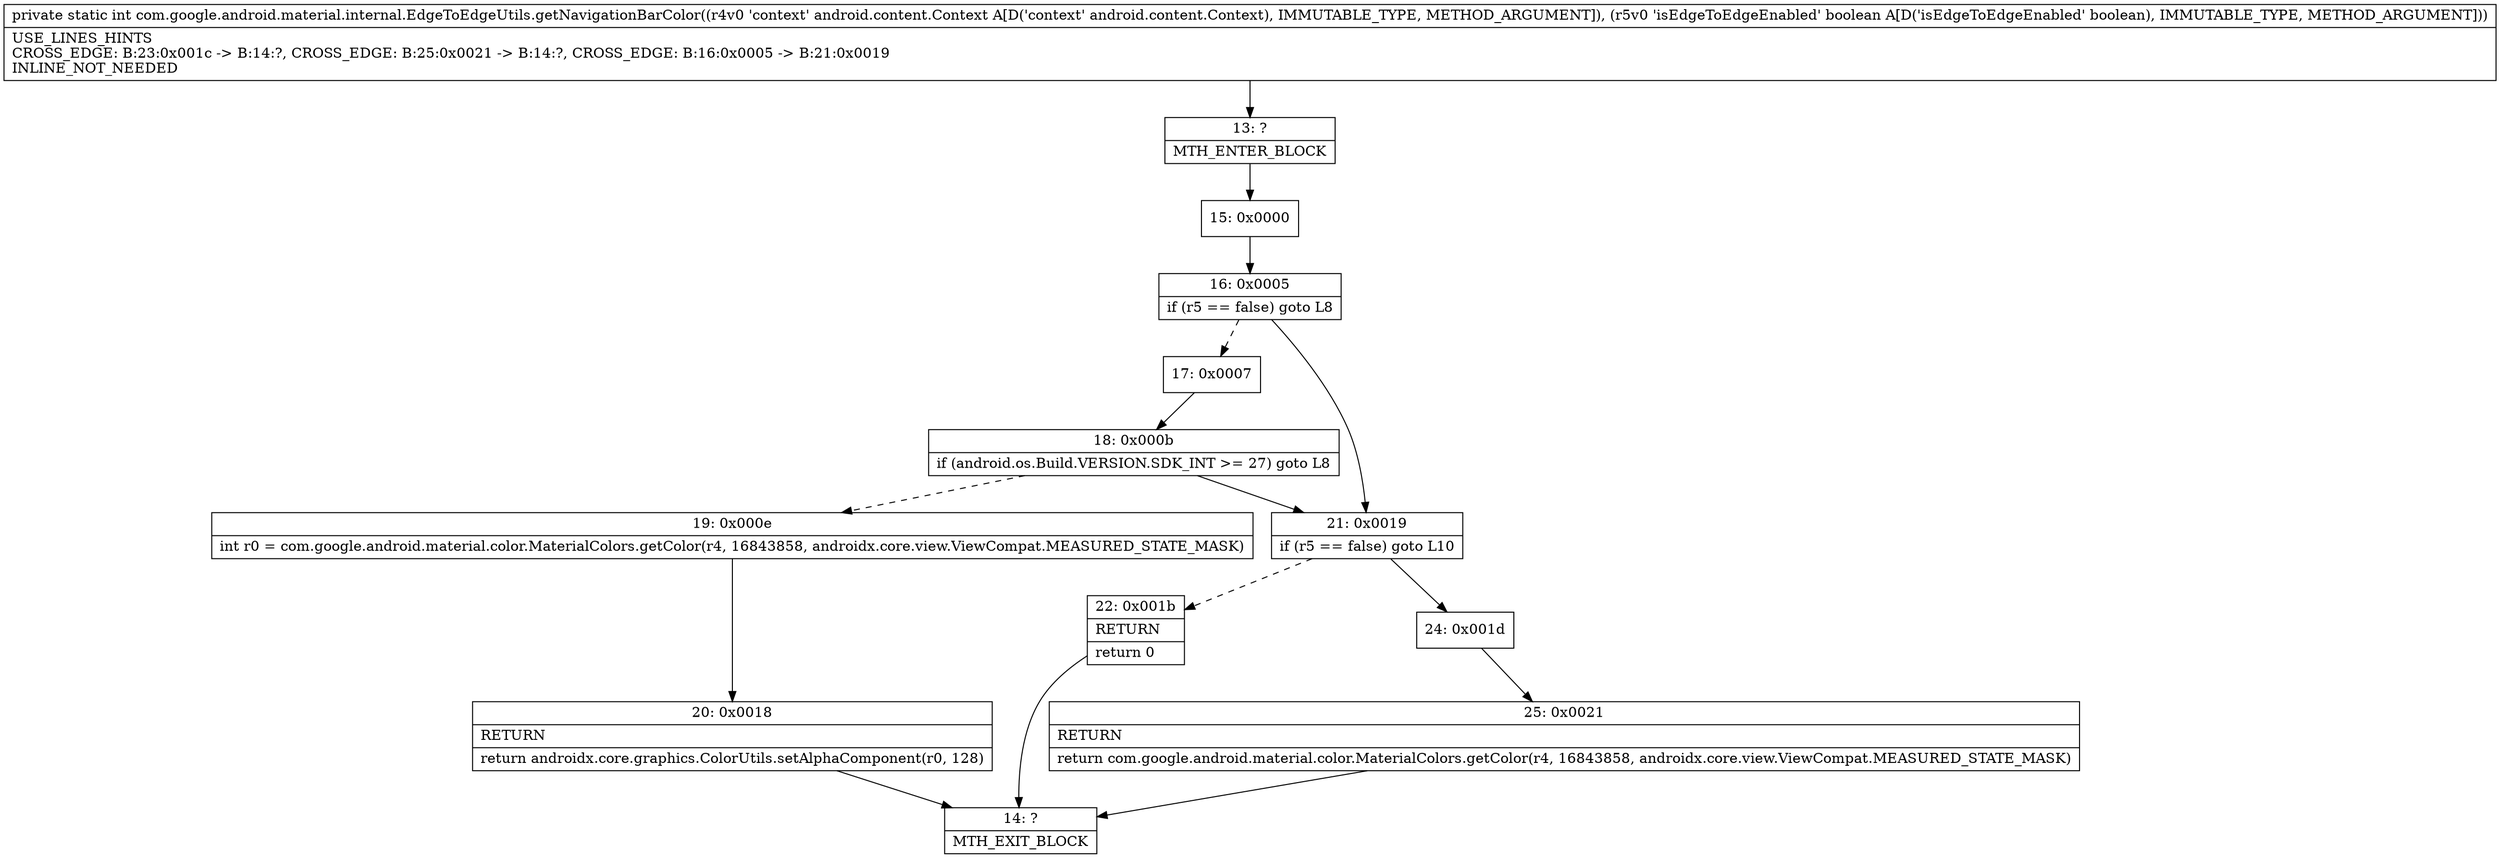 digraph "CFG forcom.google.android.material.internal.EdgeToEdgeUtils.getNavigationBarColor(Landroid\/content\/Context;Z)I" {
Node_13 [shape=record,label="{13\:\ ?|MTH_ENTER_BLOCK\l}"];
Node_15 [shape=record,label="{15\:\ 0x0000}"];
Node_16 [shape=record,label="{16\:\ 0x0005|if (r5 == false) goto L8\l}"];
Node_17 [shape=record,label="{17\:\ 0x0007}"];
Node_18 [shape=record,label="{18\:\ 0x000b|if (android.os.Build.VERSION.SDK_INT \>= 27) goto L8\l}"];
Node_19 [shape=record,label="{19\:\ 0x000e|int r0 = com.google.android.material.color.MaterialColors.getColor(r4, 16843858, androidx.core.view.ViewCompat.MEASURED_STATE_MASK)\l}"];
Node_20 [shape=record,label="{20\:\ 0x0018|RETURN\l|return androidx.core.graphics.ColorUtils.setAlphaComponent(r0, 128)\l}"];
Node_14 [shape=record,label="{14\:\ ?|MTH_EXIT_BLOCK\l}"];
Node_21 [shape=record,label="{21\:\ 0x0019|if (r5 == false) goto L10\l}"];
Node_22 [shape=record,label="{22\:\ 0x001b|RETURN\l|return 0\l}"];
Node_24 [shape=record,label="{24\:\ 0x001d}"];
Node_25 [shape=record,label="{25\:\ 0x0021|RETURN\l|return com.google.android.material.color.MaterialColors.getColor(r4, 16843858, androidx.core.view.ViewCompat.MEASURED_STATE_MASK)\l}"];
MethodNode[shape=record,label="{private static int com.google.android.material.internal.EdgeToEdgeUtils.getNavigationBarColor((r4v0 'context' android.content.Context A[D('context' android.content.Context), IMMUTABLE_TYPE, METHOD_ARGUMENT]), (r5v0 'isEdgeToEdgeEnabled' boolean A[D('isEdgeToEdgeEnabled' boolean), IMMUTABLE_TYPE, METHOD_ARGUMENT]))  | USE_LINES_HINTS\lCROSS_EDGE: B:23:0x001c \-\> B:14:?, CROSS_EDGE: B:25:0x0021 \-\> B:14:?, CROSS_EDGE: B:16:0x0005 \-\> B:21:0x0019\lINLINE_NOT_NEEDED\l}"];
MethodNode -> Node_13;Node_13 -> Node_15;
Node_15 -> Node_16;
Node_16 -> Node_17[style=dashed];
Node_16 -> Node_21;
Node_17 -> Node_18;
Node_18 -> Node_19[style=dashed];
Node_18 -> Node_21;
Node_19 -> Node_20;
Node_20 -> Node_14;
Node_21 -> Node_22[style=dashed];
Node_21 -> Node_24;
Node_22 -> Node_14;
Node_24 -> Node_25;
Node_25 -> Node_14;
}

